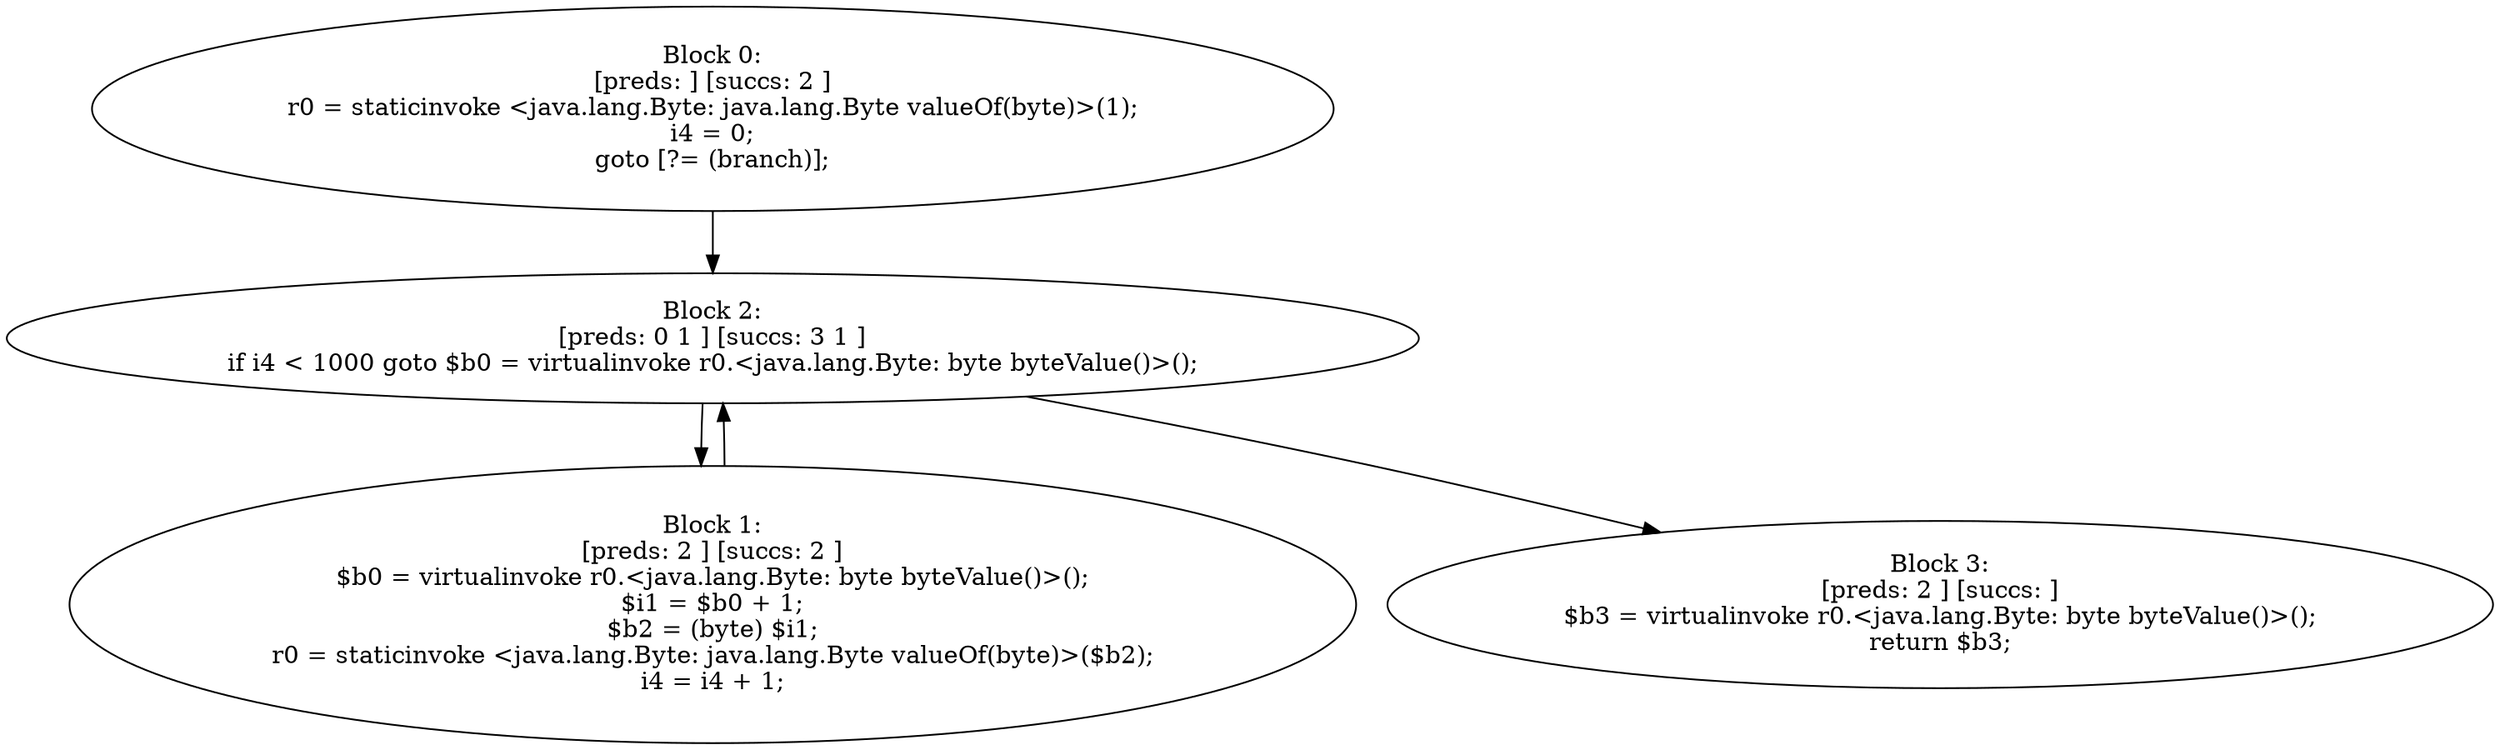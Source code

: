 digraph "unitGraph" {
    "Block 0:
[preds: ] [succs: 2 ]
r0 = staticinvoke <java.lang.Byte: java.lang.Byte valueOf(byte)>(1);
i4 = 0;
goto [?= (branch)];
"
    "Block 1:
[preds: 2 ] [succs: 2 ]
$b0 = virtualinvoke r0.<java.lang.Byte: byte byteValue()>();
$i1 = $b0 + 1;
$b2 = (byte) $i1;
r0 = staticinvoke <java.lang.Byte: java.lang.Byte valueOf(byte)>($b2);
i4 = i4 + 1;
"
    "Block 2:
[preds: 0 1 ] [succs: 3 1 ]
if i4 < 1000 goto $b0 = virtualinvoke r0.<java.lang.Byte: byte byteValue()>();
"
    "Block 3:
[preds: 2 ] [succs: ]
$b3 = virtualinvoke r0.<java.lang.Byte: byte byteValue()>();
return $b3;
"
    "Block 0:
[preds: ] [succs: 2 ]
r0 = staticinvoke <java.lang.Byte: java.lang.Byte valueOf(byte)>(1);
i4 = 0;
goto [?= (branch)];
"->"Block 2:
[preds: 0 1 ] [succs: 3 1 ]
if i4 < 1000 goto $b0 = virtualinvoke r0.<java.lang.Byte: byte byteValue()>();
";
    "Block 1:
[preds: 2 ] [succs: 2 ]
$b0 = virtualinvoke r0.<java.lang.Byte: byte byteValue()>();
$i1 = $b0 + 1;
$b2 = (byte) $i1;
r0 = staticinvoke <java.lang.Byte: java.lang.Byte valueOf(byte)>($b2);
i4 = i4 + 1;
"->"Block 2:
[preds: 0 1 ] [succs: 3 1 ]
if i4 < 1000 goto $b0 = virtualinvoke r0.<java.lang.Byte: byte byteValue()>();
";
    "Block 2:
[preds: 0 1 ] [succs: 3 1 ]
if i4 < 1000 goto $b0 = virtualinvoke r0.<java.lang.Byte: byte byteValue()>();
"->"Block 3:
[preds: 2 ] [succs: ]
$b3 = virtualinvoke r0.<java.lang.Byte: byte byteValue()>();
return $b3;
";
    "Block 2:
[preds: 0 1 ] [succs: 3 1 ]
if i4 < 1000 goto $b0 = virtualinvoke r0.<java.lang.Byte: byte byteValue()>();
"->"Block 1:
[preds: 2 ] [succs: 2 ]
$b0 = virtualinvoke r0.<java.lang.Byte: byte byteValue()>();
$i1 = $b0 + 1;
$b2 = (byte) $i1;
r0 = staticinvoke <java.lang.Byte: java.lang.Byte valueOf(byte)>($b2);
i4 = i4 + 1;
";
}
